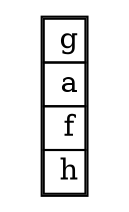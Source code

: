 digraph G { 
  node [shape = name]; 
  2[label=  <<table border= "1 " cellspacing= " 0 "><tr> 
<td> g</td> </tr> 
<tr> 
<td> a</td> </tr> 
<tr> 
<td> f</td> </tr> 
<tr> 
<td> h</td> </tr> 
</table>>  shape = none ]; 
 }
